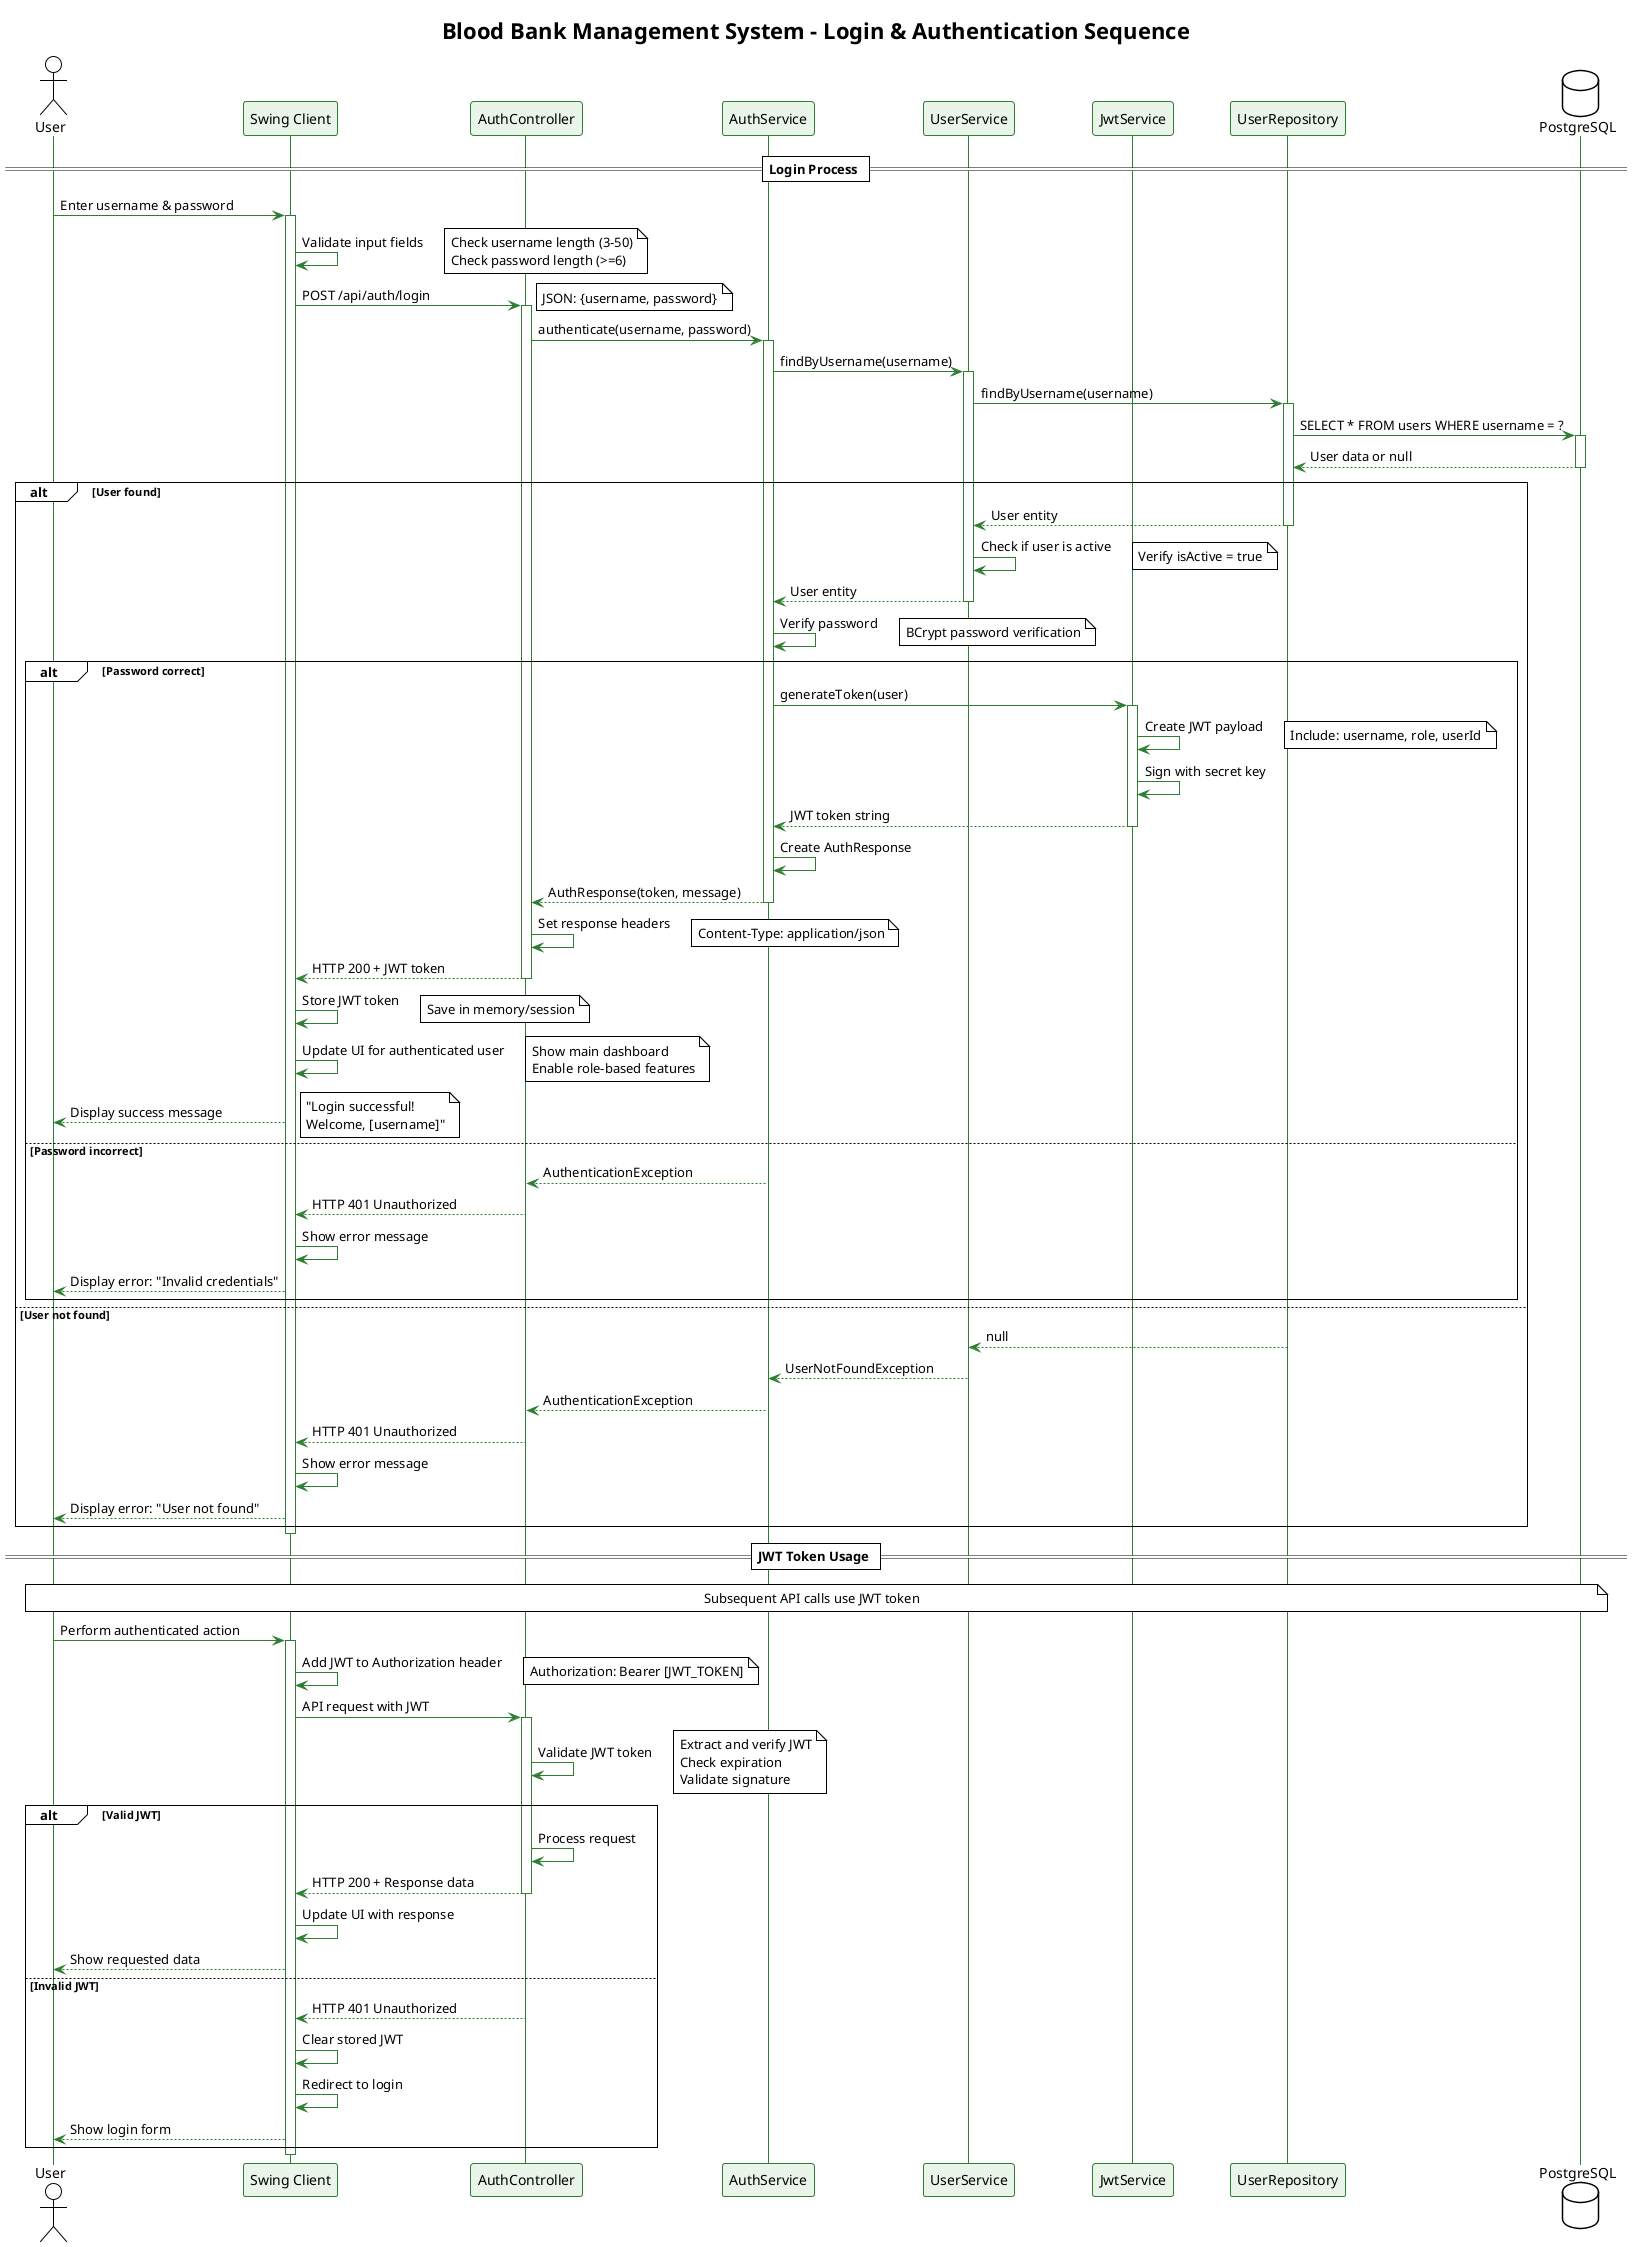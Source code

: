@startuml Blood Bank Management System - Login Sequence
!theme plain
skinparam backgroundColor #FFFFFF
skinparam sequence {
    ArrowColor #2E7D32
    LifeLineBorderColor #2E7D32
    ParticipantBorderColor #2E7D32
    ParticipantBackgroundColor #E8F5E8
}

title Blood Bank Management System - Login & Authentication Sequence

actor "User" as USER
participant "Swing Client" as CLIENT
participant "AuthController" as AUTH_CONTROLLER
participant "AuthService" as AUTH_SERVICE
participant "UserService" as USER_SERVICE
participant "JwtService" as JWT_SERVICE
participant "UserRepository" as USER_REPO
database "PostgreSQL" as DB

== Login Process ==

USER -> CLIENT: Enter username & password
activate CLIENT

CLIENT -> CLIENT: Validate input fields
note right: Check username length (3-50)\nCheck password length (>=6)

CLIENT -> AUTH_CONTROLLER: POST /api/auth/login
activate AUTH_CONTROLLER
note right: JSON: {username, password}

AUTH_CONTROLLER -> AUTH_SERVICE: authenticate(username, password)
activate AUTH_SERVICE

AUTH_SERVICE -> USER_SERVICE: findByUsername(username)
activate USER_SERVICE

USER_SERVICE -> USER_REPO: findByUsername(username)
activate USER_REPO

USER_REPO -> DB: SELECT * FROM users WHERE username = ?
activate DB
DB --> USER_REPO: User data or null
deactivate DB

alt User found
    USER_REPO --> USER_SERVICE: User entity
    deactivate USER_REPO
    
    USER_SERVICE -> USER_SERVICE: Check if user is active
    note right: Verify isActive = true
    
    USER_SERVICE --> AUTH_SERVICE: User entity
    deactivate USER_SERVICE
    
    AUTH_SERVICE -> AUTH_SERVICE: Verify password
    note right: BCrypt password verification
    
    alt Password correct
        AUTH_SERVICE -> JWT_SERVICE: generateToken(user)
        activate JWT_SERVICE
        
        JWT_SERVICE -> JWT_SERVICE: Create JWT payload
        note right: Include: username, role, userId
        
        JWT_SERVICE -> JWT_SERVICE: Sign with secret key
        JWT_SERVICE --> AUTH_SERVICE: JWT token string
        deactivate JWT_SERVICE
        
        AUTH_SERVICE -> AUTH_SERVICE: Create AuthResponse
        AUTH_SERVICE --> AUTH_CONTROLLER: AuthResponse(token, message)
        deactivate AUTH_SERVICE
        
        AUTH_CONTROLLER -> AUTH_CONTROLLER: Set response headers
        note right: Content-Type: application/json
        
        AUTH_CONTROLLER --> CLIENT: HTTP 200 + JWT token
        deactivate AUTH_CONTROLLER
        
        CLIENT -> CLIENT: Store JWT token
        note right: Save in memory/session
        
        CLIENT -> CLIENT: Update UI for authenticated user
        note right: Show main dashboard\nEnable role-based features
        
        CLIENT --> USER: Display success message
        note right: "Login successful!\nWelcome, [username]"
        
    else Password incorrect
        AUTH_SERVICE --> AUTH_CONTROLLER: AuthenticationException
        deactivate AUTH_SERVICE
        
        AUTH_CONTROLLER --> CLIENT: HTTP 401 Unauthorized
        deactivate AUTH_CONTROLLER
        
        CLIENT -> CLIENT: Show error message
        CLIENT --> USER: Display error: "Invalid credentials"
    end
    
else User not found
    USER_REPO --> USER_SERVICE: null
    deactivate USER_REPO
    
    USER_SERVICE --> AUTH_SERVICE: UserNotFoundException
    deactivate USER_SERVICE
    
    AUTH_SERVICE --> AUTH_CONTROLLER: AuthenticationException
    deactivate AUTH_SERVICE
    
    AUTH_CONTROLLER --> CLIENT: HTTP 401 Unauthorized
    deactivate AUTH_CONTROLLER
    
    CLIENT -> CLIENT: Show error message
    CLIENT --> USER: Display error: "User not found"
end

deactivate CLIENT

== JWT Token Usage ==

note over USER, DB: Subsequent API calls use JWT token

USER -> CLIENT: Perform authenticated action
activate CLIENT

CLIENT -> CLIENT: Add JWT to Authorization header
note right: Authorization: Bearer [JWT_TOKEN]

CLIENT -> AUTH_CONTROLLER: API request with JWT
activate AUTH_CONTROLLER

AUTH_CONTROLLER -> AUTH_CONTROLLER: Validate JWT token
note right: Extract and verify JWT\nCheck expiration\nValidate signature

alt Valid JWT
    AUTH_CONTROLLER -> AUTH_CONTROLLER: Process request
    AUTH_CONTROLLER --> CLIENT: HTTP 200 + Response data
    deactivate AUTH_CONTROLLER
    
    CLIENT -> CLIENT: Update UI with response
    CLIENT --> USER: Show requested data
    
else Invalid JWT
    AUTH_CONTROLLER --> CLIENT: HTTP 401 Unauthorized
    deactivate AUTH_CONTROLLER
    
    CLIENT -> CLIENT: Clear stored JWT
    CLIENT -> CLIENT: Redirect to login
    CLIENT --> USER: Show login form
end

deactivate CLIENT

@enduml
